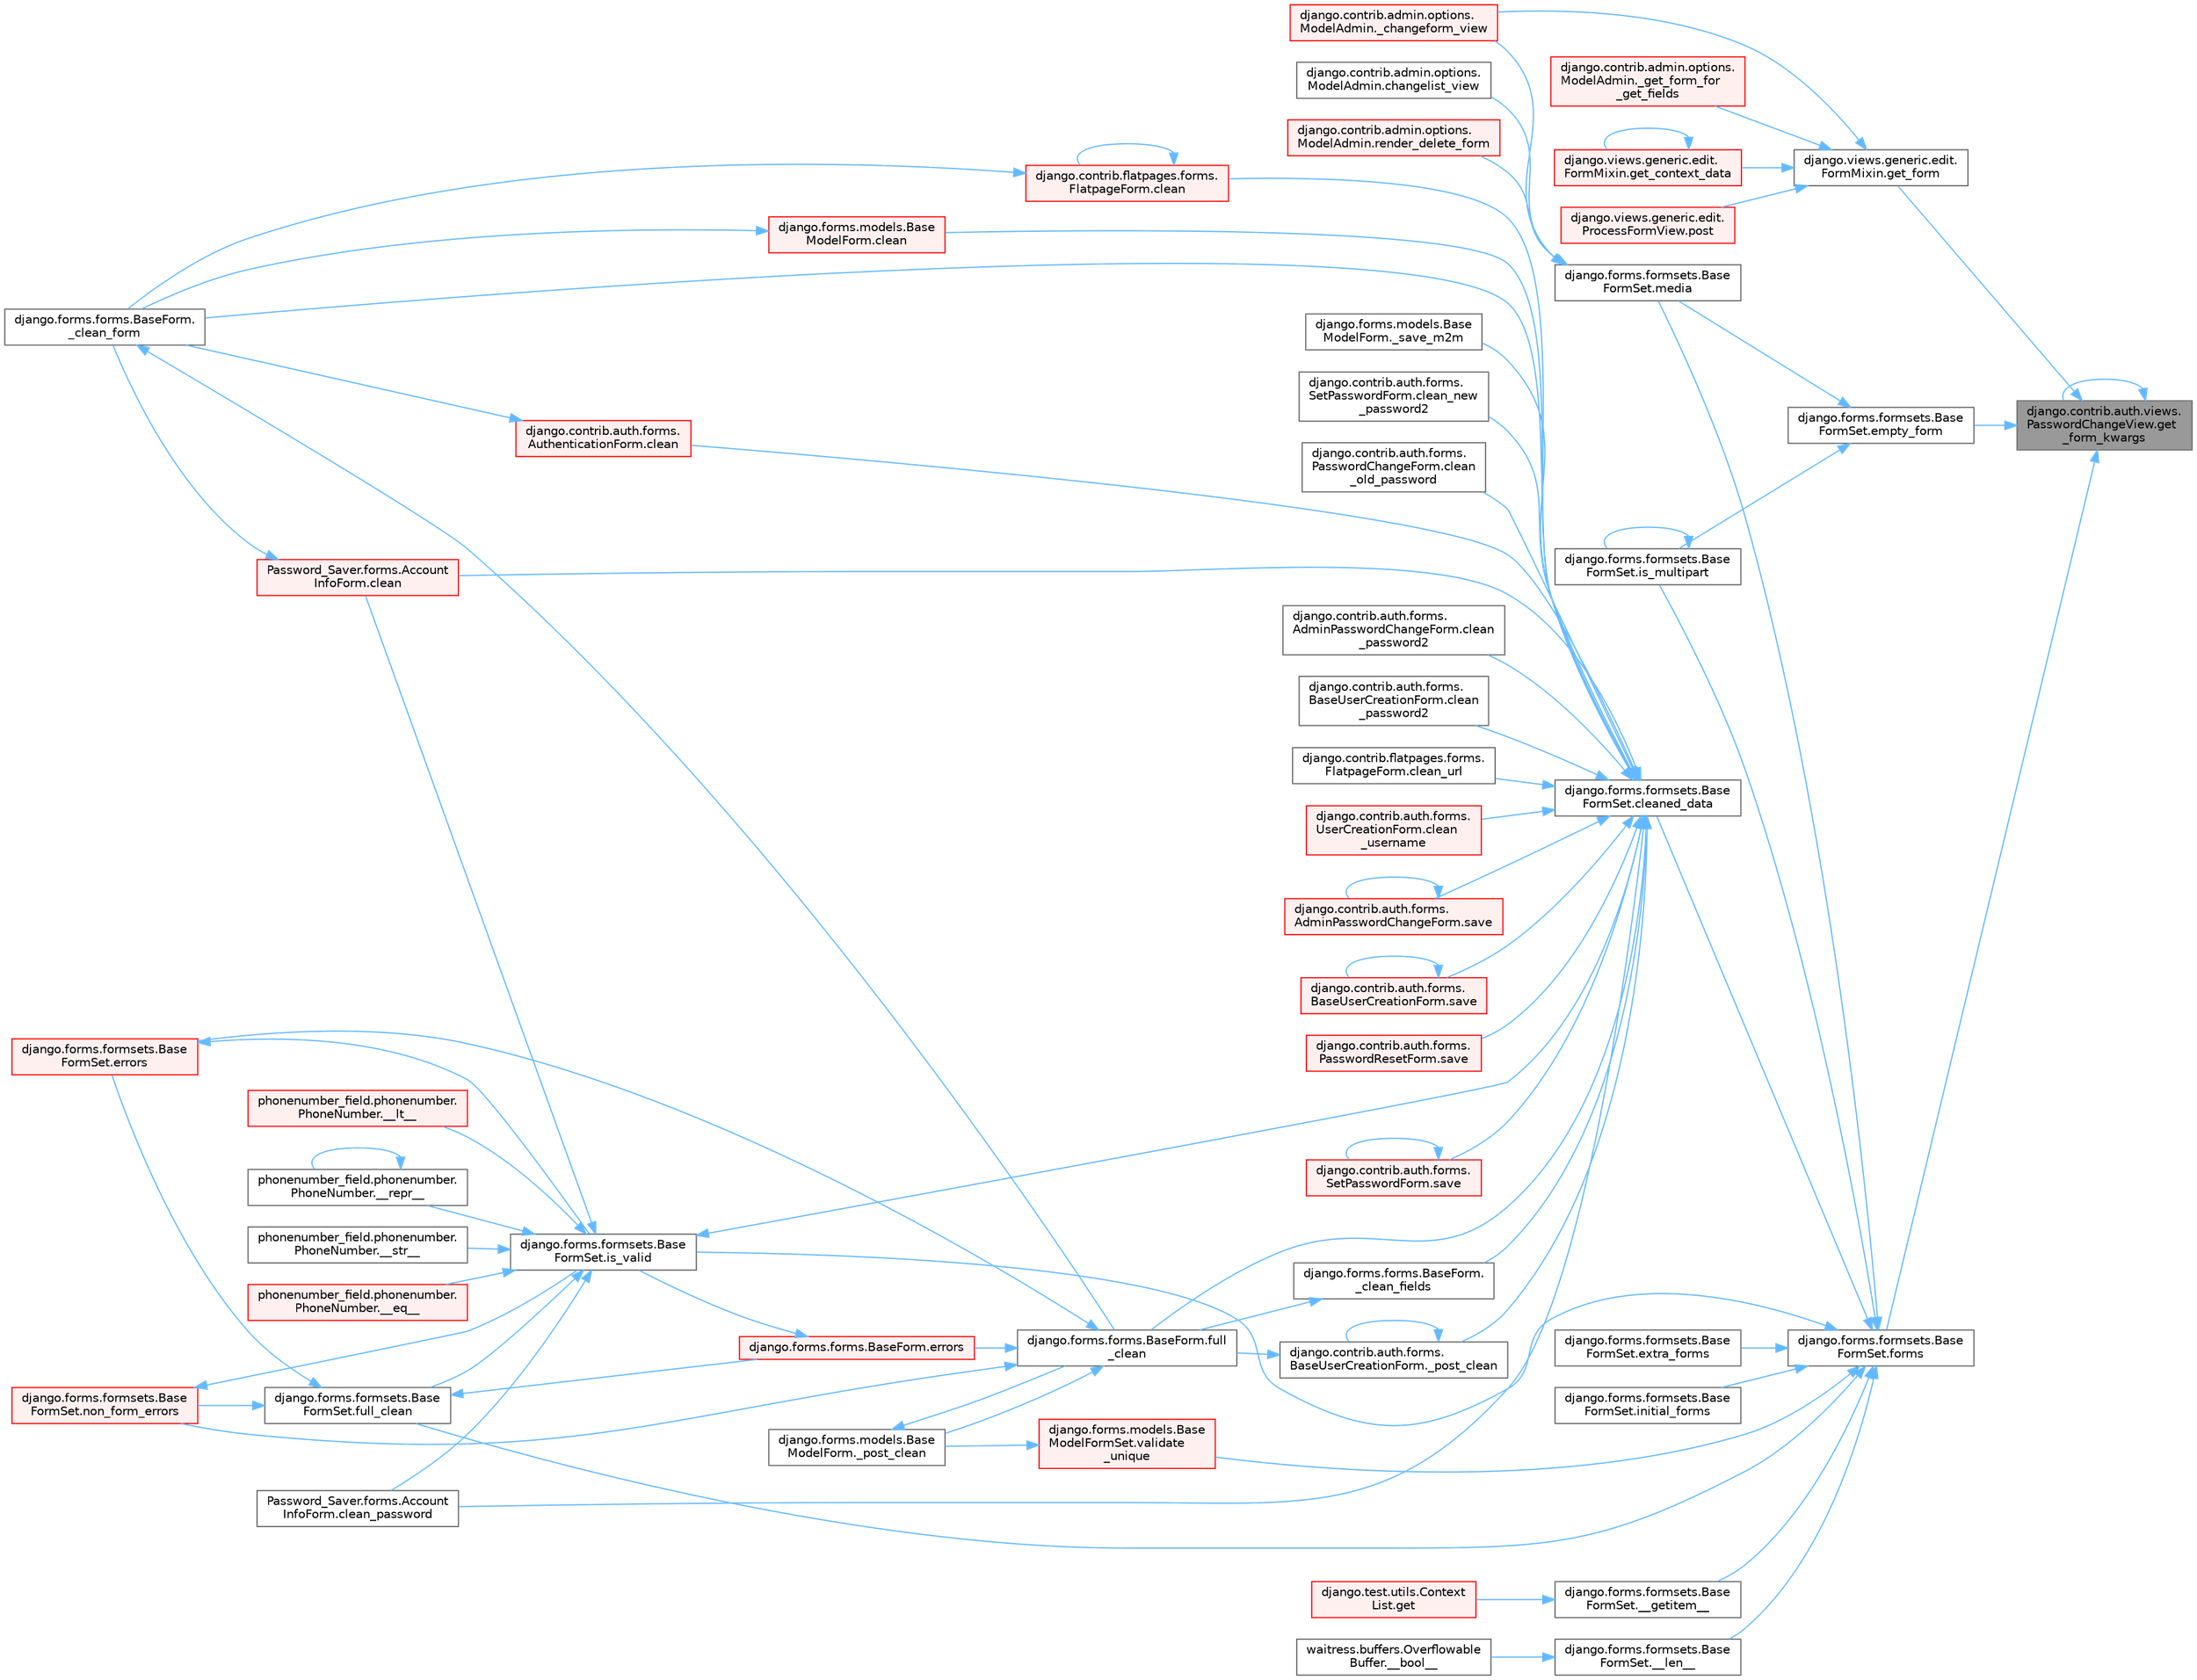 digraph "django.contrib.auth.views.PasswordChangeView.get_form_kwargs"
{
 // LATEX_PDF_SIZE
  bgcolor="transparent";
  edge [fontname=Helvetica,fontsize=10,labelfontname=Helvetica,labelfontsize=10];
  node [fontname=Helvetica,fontsize=10,shape=box,height=0.2,width=0.4];
  rankdir="RL";
  Node1 [id="Node000001",label="django.contrib.auth.views.\lPasswordChangeView.get\l_form_kwargs",height=0.2,width=0.4,color="gray40", fillcolor="grey60", style="filled", fontcolor="black",tooltip=" "];
  Node1 -> Node2 [id="edge1_Node000001_Node000002",dir="back",color="steelblue1",style="solid",tooltip=" "];
  Node2 [id="Node000002",label="django.forms.formsets.Base\lFormSet.empty_form",height=0.2,width=0.4,color="grey40", fillcolor="white", style="filled",URL="$classdjango_1_1forms_1_1formsets_1_1_base_form_set.html#a69a56ef37f740ee182c119cf62cf42a1",tooltip=" "];
  Node2 -> Node3 [id="edge2_Node000002_Node000003",dir="back",color="steelblue1",style="solid",tooltip=" "];
  Node3 [id="Node000003",label="django.forms.formsets.Base\lFormSet.is_multipart",height=0.2,width=0.4,color="grey40", fillcolor="white", style="filled",URL="$classdjango_1_1forms_1_1formsets_1_1_base_form_set.html#a70cb5455998cfb8556810d3215d617c8",tooltip=" "];
  Node3 -> Node3 [id="edge3_Node000003_Node000003",dir="back",color="steelblue1",style="solid",tooltip=" "];
  Node2 -> Node4 [id="edge4_Node000002_Node000004",dir="back",color="steelblue1",style="solid",tooltip=" "];
  Node4 [id="Node000004",label="django.forms.formsets.Base\lFormSet.media",height=0.2,width=0.4,color="grey40", fillcolor="white", style="filled",URL="$classdjango_1_1forms_1_1formsets_1_1_base_form_set.html#a6f8913e4888f6eb8afa928cf91e9c8f9",tooltip=" "];
  Node4 -> Node5 [id="edge5_Node000004_Node000005",dir="back",color="steelblue1",style="solid",tooltip=" "];
  Node5 [id="Node000005",label="django.contrib.admin.options.\lModelAdmin._changeform_view",height=0.2,width=0.4,color="red", fillcolor="#FFF0F0", style="filled",URL="$classdjango_1_1contrib_1_1admin_1_1options_1_1_model_admin.html#a06082f9f8128d66a16cda8098c673dae",tooltip=" "];
  Node4 -> Node9 [id="edge6_Node000004_Node000009",dir="back",color="steelblue1",style="solid",tooltip=" "];
  Node9 [id="Node000009",label="django.contrib.admin.options.\lModelAdmin.changelist_view",height=0.2,width=0.4,color="grey40", fillcolor="white", style="filled",URL="$classdjango_1_1contrib_1_1admin_1_1options_1_1_model_admin.html#af5f3d8010317ded7325e649561a4d909",tooltip=" "];
  Node4 -> Node10 [id="edge7_Node000004_Node000010",dir="back",color="steelblue1",style="solid",tooltip=" "];
  Node10 [id="Node000010",label="django.contrib.admin.options.\lModelAdmin.render_delete_form",height=0.2,width=0.4,color="red", fillcolor="#FFF0F0", style="filled",URL="$classdjango_1_1contrib_1_1admin_1_1options_1_1_model_admin.html#a027ffc94c0e782bdb539dab9e58d293f",tooltip=" "];
  Node1 -> Node13 [id="edge8_Node000001_Node000013",dir="back",color="steelblue1",style="solid",tooltip=" "];
  Node13 [id="Node000013",label="django.forms.formsets.Base\lFormSet.forms",height=0.2,width=0.4,color="grey40", fillcolor="white", style="filled",URL="$classdjango_1_1forms_1_1formsets_1_1_base_form_set.html#a398234150267aa3c6dceaa20a7a507f1",tooltip=" "];
  Node13 -> Node14 [id="edge9_Node000013_Node000014",dir="back",color="steelblue1",style="solid",tooltip=" "];
  Node14 [id="Node000014",label="django.forms.formsets.Base\lFormSet.__getitem__",height=0.2,width=0.4,color="grey40", fillcolor="white", style="filled",URL="$classdjango_1_1forms_1_1formsets_1_1_base_form_set.html#a3ed6460d03a41c30d519e9170d0a17cc",tooltip=" "];
  Node14 -> Node15 [id="edge10_Node000014_Node000015",dir="back",color="steelblue1",style="solid",tooltip=" "];
  Node15 [id="Node000015",label="django.test.utils.Context\lList.get",height=0.2,width=0.4,color="red", fillcolor="#FFF0F0", style="filled",URL="$classdjango_1_1test_1_1utils_1_1_context_list.html#a1797663a8ac92f44dcb9ad281a896842",tooltip=" "];
  Node13 -> Node3175 [id="edge11_Node000013_Node003175",dir="back",color="steelblue1",style="solid",tooltip=" "];
  Node3175 [id="Node003175",label="django.forms.formsets.Base\lFormSet.__len__",height=0.2,width=0.4,color="grey40", fillcolor="white", style="filled",URL="$classdjango_1_1forms_1_1formsets_1_1_base_form_set.html#aa8c1dfbddcb29c04ad7bf814137b3c36",tooltip=" "];
  Node3175 -> Node653 [id="edge12_Node003175_Node000653",dir="back",color="steelblue1",style="solid",tooltip=" "];
  Node653 [id="Node000653",label="waitress.buffers.Overflowable\lBuffer.__bool__",height=0.2,width=0.4,color="grey40", fillcolor="white", style="filled",URL="$classwaitress_1_1buffers_1_1_overflowable_buffer.html#afb6d9eccdeea0e50b91f9281878e017a",tooltip=" "];
  Node13 -> Node1772 [id="edge13_Node000013_Node001772",dir="back",color="steelblue1",style="solid",tooltip=" "];
  Node1772 [id="Node001772",label="django.forms.formsets.Base\lFormSet.cleaned_data",height=0.2,width=0.4,color="grey40", fillcolor="white", style="filled",URL="$classdjango_1_1forms_1_1formsets_1_1_base_form_set.html#ae51d85dd3faa160668adba372c4e87f7",tooltip=" "];
  Node1772 -> Node1773 [id="edge14_Node001772_Node001773",dir="back",color="steelblue1",style="solid",tooltip=" "];
  Node1773 [id="Node001773",label="django.forms.forms.BaseForm.\l_clean_fields",height=0.2,width=0.4,color="grey40", fillcolor="white", style="filled",URL="$classdjango_1_1forms_1_1forms_1_1_base_form.html#a38e014bdeb1b8c2092ec5762f1833d9a",tooltip=" "];
  Node1773 -> Node637 [id="edge15_Node001773_Node000637",dir="back",color="steelblue1",style="solid",tooltip=" "];
  Node637 [id="Node000637",label="django.forms.forms.BaseForm.full\l_clean",height=0.2,width=0.4,color="grey40", fillcolor="white", style="filled",URL="$classdjango_1_1forms_1_1forms_1_1_base_form.html#a396d2448f658dc84a0f0b473ffaae918",tooltip=" "];
  Node637 -> Node638 [id="edge16_Node000637_Node000638",dir="back",color="steelblue1",style="solid",tooltip=" "];
  Node638 [id="Node000638",label="django.forms.models.Base\lModelForm._post_clean",height=0.2,width=0.4,color="grey40", fillcolor="white", style="filled",URL="$classdjango_1_1forms_1_1models_1_1_base_model_form.html#a83e1c0ea3ba97f3a496d07955d1bf124",tooltip=" "];
  Node638 -> Node637 [id="edge17_Node000638_Node000637",dir="back",color="steelblue1",style="solid",tooltip=" "];
  Node637 -> Node639 [id="edge18_Node000637_Node000639",dir="back",color="steelblue1",style="solid",tooltip=" "];
  Node639 [id="Node000639",label="django.forms.forms.BaseForm.errors",height=0.2,width=0.4,color="red", fillcolor="#FFF0F0", style="filled",URL="$classdjango_1_1forms_1_1forms_1_1_base_form.html#aca47cb75eb6c321d1c429b33eca94d49",tooltip=" "];
  Node639 -> Node1791 [id="edge19_Node000639_Node001791",dir="back",color="steelblue1",style="solid",tooltip=" "];
  Node1791 [id="Node001791",label="django.forms.formsets.Base\lFormSet.is_valid",height=0.2,width=0.4,color="grey40", fillcolor="white", style="filled",URL="$classdjango_1_1forms_1_1formsets_1_1_base_form_set.html#a713477cfb7c01e723400df62b49c250c",tooltip=" "];
  Node1791 -> Node1766 [id="edge20_Node001791_Node001766",dir="back",color="steelblue1",style="solid",tooltip=" "];
  Node1766 [id="Node001766",label="phonenumber_field.phonenumber.\lPhoneNumber.__eq__",height=0.2,width=0.4,color="red", fillcolor="#FFF0F0", style="filled",URL="$classphonenumber__field_1_1phonenumber_1_1_phone_number.html#a999c32cd1bfa2dd5c7df70781b09c68b",tooltip=" "];
  Node1791 -> Node1767 [id="edge21_Node001791_Node001767",dir="back",color="steelblue1",style="solid",tooltip=" "];
  Node1767 [id="Node001767",label="phonenumber_field.phonenumber.\lPhoneNumber.__lt__",height=0.2,width=0.4,color="red", fillcolor="#FFF0F0", style="filled",URL="$classphonenumber__field_1_1phonenumber_1_1_phone_number.html#ab94d02fbeda1355644c6c1b3d6f3d9ba",tooltip=" "];
  Node1791 -> Node1768 [id="edge22_Node001791_Node001768",dir="back",color="steelblue1",style="solid",tooltip=" "];
  Node1768 [id="Node001768",label="phonenumber_field.phonenumber.\lPhoneNumber.__repr__",height=0.2,width=0.4,color="grey40", fillcolor="white", style="filled",URL="$classphonenumber__field_1_1phonenumber_1_1_phone_number.html#a5420c965a5ecfad87cb6bce245cd91a5",tooltip=" "];
  Node1768 -> Node1768 [id="edge23_Node001768_Node001768",dir="back",color="steelblue1",style="solid",tooltip=" "];
  Node1791 -> Node1769 [id="edge24_Node001791_Node001769",dir="back",color="steelblue1",style="solid",tooltip=" "];
  Node1769 [id="Node001769",label="phonenumber_field.phonenumber.\lPhoneNumber.__str__",height=0.2,width=0.4,color="grey40", fillcolor="white", style="filled",URL="$classphonenumber__field_1_1phonenumber_1_1_phone_number.html#a773f55fba29310ea2218e4bbca83ba6d",tooltip=" "];
  Node1791 -> Node1770 [id="edge25_Node001791_Node001770",dir="back",color="steelblue1",style="solid",tooltip=" "];
  Node1770 [id="Node001770",label="Password_Saver.forms.Account\lInfoForm.clean",height=0.2,width=0.4,color="red", fillcolor="#FFF0F0", style="filled",URL="$class_password___saver_1_1forms_1_1_account_info_form.html#a89126d6030ebafc64c8aeeb352113c54",tooltip=" "];
  Node1770 -> Node636 [id="edge26_Node001770_Node000636",dir="back",color="steelblue1",style="solid",tooltip=" "];
  Node636 [id="Node000636",label="django.forms.forms.BaseForm.\l_clean_form",height=0.2,width=0.4,color="grey40", fillcolor="white", style="filled",URL="$classdjango_1_1forms_1_1forms_1_1_base_form.html#ae5eed108001c1a75985b75174fe23f1f",tooltip=" "];
  Node636 -> Node637 [id="edge27_Node000636_Node000637",dir="back",color="steelblue1",style="solid",tooltip=" "];
  Node1791 -> Node1771 [id="edge28_Node001791_Node001771",dir="back",color="steelblue1",style="solid",tooltip=" "];
  Node1771 [id="Node001771",label="Password_Saver.forms.Account\lInfoForm.clean_password",height=0.2,width=0.4,color="grey40", fillcolor="white", style="filled",URL="$class_password___saver_1_1forms_1_1_account_info_form.html#a6397d8e90a910bed34ed0ebcf5f74a4e",tooltip=" "];
  Node1791 -> Node1772 [id="edge29_Node001791_Node001772",dir="back",color="steelblue1",style="solid",tooltip=" "];
  Node1791 -> Node1792 [id="edge30_Node001791_Node001792",dir="back",color="steelblue1",style="solid",tooltip=" "];
  Node1792 [id="Node001792",label="django.forms.formsets.Base\lFormSet.full_clean",height=0.2,width=0.4,color="grey40", fillcolor="white", style="filled",URL="$classdjango_1_1forms_1_1formsets_1_1_base_form_set.html#aa475bdb58853c14bfcd93bd7b494e3b1",tooltip=" "];
  Node1792 -> Node639 [id="edge31_Node001792_Node000639",dir="back",color="steelblue1",style="solid",tooltip=" "];
  Node1792 -> Node679 [id="edge32_Node001792_Node000679",dir="back",color="steelblue1",style="solid",tooltip=" "];
  Node679 [id="Node000679",label="django.forms.formsets.Base\lFormSet.errors",height=0.2,width=0.4,color="red", fillcolor="#FFF0F0", style="filled",URL="$classdjango_1_1forms_1_1formsets_1_1_base_form_set.html#a9e249e2240c3ae2775249e3d3da42020",tooltip=" "];
  Node679 -> Node1791 [id="edge33_Node000679_Node001791",dir="back",color="steelblue1",style="solid",tooltip=" "];
  Node1792 -> Node1793 [id="edge34_Node001792_Node001793",dir="back",color="steelblue1",style="solid",tooltip=" "];
  Node1793 [id="Node001793",label="django.forms.formsets.Base\lFormSet.non_form_errors",height=0.2,width=0.4,color="red", fillcolor="#FFF0F0", style="filled",URL="$classdjango_1_1forms_1_1formsets_1_1_base_form_set.html#a8b499fb5fdd72c59134bf40aeac2de3c",tooltip=" "];
  Node1793 -> Node1791 [id="edge35_Node001793_Node001791",dir="back",color="steelblue1",style="solid",tooltip=" "];
  Node637 -> Node679 [id="edge36_Node000637_Node000679",dir="back",color="steelblue1",style="solid",tooltip=" "];
  Node637 -> Node1793 [id="edge37_Node000637_Node001793",dir="back",color="steelblue1",style="solid",tooltip=" "];
  Node1772 -> Node636 [id="edge38_Node001772_Node000636",dir="back",color="steelblue1",style="solid",tooltip=" "];
  Node1772 -> Node1774 [id="edge39_Node001772_Node001774",dir="back",color="steelblue1",style="solid",tooltip=" "];
  Node1774 [id="Node001774",label="django.contrib.auth.forms.\lBaseUserCreationForm._post_clean",height=0.2,width=0.4,color="grey40", fillcolor="white", style="filled",URL="$classdjango_1_1contrib_1_1auth_1_1forms_1_1_base_user_creation_form.html#aa7775ca44825f4bfa9262b10a9c0281c",tooltip=" "];
  Node1774 -> Node1774 [id="edge40_Node001774_Node001774",dir="back",color="steelblue1",style="solid",tooltip=" "];
  Node1774 -> Node637 [id="edge41_Node001774_Node000637",dir="back",color="steelblue1",style="solid",tooltip=" "];
  Node1772 -> Node1775 [id="edge42_Node001772_Node001775",dir="back",color="steelblue1",style="solid",tooltip=" "];
  Node1775 [id="Node001775",label="django.forms.models.Base\lModelForm._save_m2m",height=0.2,width=0.4,color="grey40", fillcolor="white", style="filled",URL="$classdjango_1_1forms_1_1models_1_1_base_model_form.html#a8e143465fa5977b65ce53f521fa65067",tooltip=" "];
  Node1772 -> Node677 [id="edge43_Node001772_Node000677",dir="back",color="steelblue1",style="solid",tooltip=" "];
  Node677 [id="Node000677",label="django.contrib.auth.forms.\lAuthenticationForm.clean",height=0.2,width=0.4,color="red", fillcolor="#FFF0F0", style="filled",URL="$classdjango_1_1contrib_1_1auth_1_1forms_1_1_authentication_form.html#a92d28be6696caa8d1b7068eefe81793a",tooltip=" "];
  Node677 -> Node636 [id="edge44_Node000677_Node000636",dir="back",color="steelblue1",style="solid",tooltip=" "];
  Node1772 -> Node1776 [id="edge45_Node001772_Node001776",dir="back",color="steelblue1",style="solid",tooltip=" "];
  Node1776 [id="Node001776",label="django.contrib.flatpages.forms.\lFlatpageForm.clean",height=0.2,width=0.4,color="red", fillcolor="#FFF0F0", style="filled",URL="$classdjango_1_1contrib_1_1flatpages_1_1forms_1_1_flatpage_form.html#a0deb29d4415dbd84c765b5972de07e52",tooltip=" "];
  Node1776 -> Node636 [id="edge46_Node001776_Node000636",dir="back",color="steelblue1",style="solid",tooltip=" "];
  Node1776 -> Node1776 [id="edge47_Node001776_Node001776",dir="back",color="steelblue1",style="solid",tooltip=" "];
  Node1772 -> Node1777 [id="edge48_Node001772_Node001777",dir="back",color="steelblue1",style="solid",tooltip=" "];
  Node1777 [id="Node001777",label="django.forms.models.Base\lModelForm.clean",height=0.2,width=0.4,color="red", fillcolor="#FFF0F0", style="filled",URL="$classdjango_1_1forms_1_1models_1_1_base_model_form.html#a6a374c3b609f402d6566b2ee3ff98672",tooltip=" "];
  Node1777 -> Node636 [id="edge49_Node001777_Node000636",dir="back",color="steelblue1",style="solid",tooltip=" "];
  Node1772 -> Node1770 [id="edge50_Node001772_Node001770",dir="back",color="steelblue1",style="solid",tooltip=" "];
  Node1772 -> Node1778 [id="edge51_Node001772_Node001778",dir="back",color="steelblue1",style="solid",tooltip=" "];
  Node1778 [id="Node001778",label="django.contrib.auth.forms.\lSetPasswordForm.clean_new\l_password2",height=0.2,width=0.4,color="grey40", fillcolor="white", style="filled",URL="$classdjango_1_1contrib_1_1auth_1_1forms_1_1_set_password_form.html#aefb49bddbbf63909718ecac6718b609d",tooltip=" "];
  Node1772 -> Node1779 [id="edge52_Node001772_Node001779",dir="back",color="steelblue1",style="solid",tooltip=" "];
  Node1779 [id="Node001779",label="django.contrib.auth.forms.\lPasswordChangeForm.clean\l_old_password",height=0.2,width=0.4,color="grey40", fillcolor="white", style="filled",URL="$classdjango_1_1contrib_1_1auth_1_1forms_1_1_password_change_form.html#a4d339cd14a321ba76cb6caf226c56d8d",tooltip=" "];
  Node1772 -> Node1771 [id="edge53_Node001772_Node001771",dir="back",color="steelblue1",style="solid",tooltip=" "];
  Node1772 -> Node1780 [id="edge54_Node001772_Node001780",dir="back",color="steelblue1",style="solid",tooltip=" "];
  Node1780 [id="Node001780",label="django.contrib.auth.forms.\lAdminPasswordChangeForm.clean\l_password2",height=0.2,width=0.4,color="grey40", fillcolor="white", style="filled",URL="$classdjango_1_1contrib_1_1auth_1_1forms_1_1_admin_password_change_form.html#a7e2cc7b4982538a54fc20fb155285496",tooltip=" "];
  Node1772 -> Node1781 [id="edge55_Node001772_Node001781",dir="back",color="steelblue1",style="solid",tooltip=" "];
  Node1781 [id="Node001781",label="django.contrib.auth.forms.\lBaseUserCreationForm.clean\l_password2",height=0.2,width=0.4,color="grey40", fillcolor="white", style="filled",URL="$classdjango_1_1contrib_1_1auth_1_1forms_1_1_base_user_creation_form.html#afe0d67cb9bbafa947e8c7ba75e6b8dd2",tooltip=" "];
  Node1772 -> Node1782 [id="edge56_Node001772_Node001782",dir="back",color="steelblue1",style="solid",tooltip=" "];
  Node1782 [id="Node001782",label="django.contrib.flatpages.forms.\lFlatpageForm.clean_url",height=0.2,width=0.4,color="grey40", fillcolor="white", style="filled",URL="$classdjango_1_1contrib_1_1flatpages_1_1forms_1_1_flatpage_form.html#a754fc61d64c13e49b6efd2b81954180c",tooltip=" "];
  Node1772 -> Node1783 [id="edge57_Node001772_Node001783",dir="back",color="steelblue1",style="solid",tooltip=" "];
  Node1783 [id="Node001783",label="django.contrib.auth.forms.\lUserCreationForm.clean\l_username",height=0.2,width=0.4,color="red", fillcolor="#FFF0F0", style="filled",URL="$classdjango_1_1contrib_1_1auth_1_1forms_1_1_user_creation_form.html#ab825a1782c52e0106904118ba584f68d",tooltip=" "];
  Node1772 -> Node637 [id="edge58_Node001772_Node000637",dir="back",color="steelblue1",style="solid",tooltip=" "];
  Node1772 -> Node1787 [id="edge59_Node001772_Node001787",dir="back",color="steelblue1",style="solid",tooltip=" "];
  Node1787 [id="Node001787",label="django.contrib.auth.forms.\lAdminPasswordChangeForm.save",height=0.2,width=0.4,color="red", fillcolor="#FFF0F0", style="filled",URL="$classdjango_1_1contrib_1_1auth_1_1forms_1_1_admin_password_change_form.html#ae15e853bc0c64b8b061876b4987d63fc",tooltip=" "];
  Node1787 -> Node1787 [id="edge60_Node001787_Node001787",dir="back",color="steelblue1",style="solid",tooltip=" "];
  Node1772 -> Node1788 [id="edge61_Node001772_Node001788",dir="back",color="steelblue1",style="solid",tooltip=" "];
  Node1788 [id="Node001788",label="django.contrib.auth.forms.\lBaseUserCreationForm.save",height=0.2,width=0.4,color="red", fillcolor="#FFF0F0", style="filled",URL="$classdjango_1_1contrib_1_1auth_1_1forms_1_1_base_user_creation_form.html#a5375478a3c6ff7c9d6983081bb2e46c0",tooltip=" "];
  Node1788 -> Node1788 [id="edge62_Node001788_Node001788",dir="back",color="steelblue1",style="solid",tooltip=" "];
  Node1772 -> Node1789 [id="edge63_Node001772_Node001789",dir="back",color="steelblue1",style="solid",tooltip=" "];
  Node1789 [id="Node001789",label="django.contrib.auth.forms.\lPasswordResetForm.save",height=0.2,width=0.4,color="red", fillcolor="#FFF0F0", style="filled",URL="$classdjango_1_1contrib_1_1auth_1_1forms_1_1_password_reset_form.html#a08fea86409996b9e4ceb5515c94c15be",tooltip=" "];
  Node1772 -> Node1790 [id="edge64_Node001772_Node001790",dir="back",color="steelblue1",style="solid",tooltip=" "];
  Node1790 [id="Node001790",label="django.contrib.auth.forms.\lSetPasswordForm.save",height=0.2,width=0.4,color="red", fillcolor="#FFF0F0", style="filled",URL="$classdjango_1_1contrib_1_1auth_1_1forms_1_1_set_password_form.html#ac95fe41703972b1012ff86602e2d4896",tooltip=" "];
  Node1790 -> Node1790 [id="edge65_Node001790_Node001790",dir="back",color="steelblue1",style="solid",tooltip=" "];
  Node13 -> Node1916 [id="edge66_Node000013_Node001916",dir="back",color="steelblue1",style="solid",tooltip=" "];
  Node1916 [id="Node001916",label="django.forms.formsets.Base\lFormSet.extra_forms",height=0.2,width=0.4,color="grey40", fillcolor="white", style="filled",URL="$classdjango_1_1forms_1_1formsets_1_1_base_form_set.html#a80e8dd7968259b3ccdfd86ac190c342a",tooltip=" "];
  Node13 -> Node1792 [id="edge67_Node000013_Node001792",dir="back",color="steelblue1",style="solid",tooltip=" "];
  Node13 -> Node1917 [id="edge68_Node000013_Node001917",dir="back",color="steelblue1",style="solid",tooltip=" "];
  Node1917 [id="Node001917",label="django.forms.formsets.Base\lFormSet.initial_forms",height=0.2,width=0.4,color="grey40", fillcolor="white", style="filled",URL="$classdjango_1_1forms_1_1formsets_1_1_base_form_set.html#a36a0e4b12f42f368c74d3a704cc58d03",tooltip=" "];
  Node13 -> Node3 [id="edge69_Node000013_Node000003",dir="back",color="steelblue1",style="solid",tooltip=" "];
  Node13 -> Node1791 [id="edge70_Node000013_Node001791",dir="back",color="steelblue1",style="solid",tooltip=" "];
  Node13 -> Node4 [id="edge71_Node000013_Node000004",dir="back",color="steelblue1",style="solid",tooltip=" "];
  Node13 -> Node3176 [id="edge72_Node000013_Node003176",dir="back",color="steelblue1",style="solid",tooltip=" "];
  Node3176 [id="Node003176",label="django.forms.models.Base\lModelFormSet.validate\l_unique",height=0.2,width=0.4,color="red", fillcolor="#FFF0F0", style="filled",URL="$classdjango_1_1forms_1_1models_1_1_base_model_form_set.html#a0d01f97a86fd02a126b2fd51d02fd07d",tooltip=" "];
  Node3176 -> Node638 [id="edge73_Node003176_Node000638",dir="back",color="steelblue1",style="solid",tooltip=" "];
  Node1 -> Node1897 [id="edge74_Node000001_Node001897",dir="back",color="steelblue1",style="solid",tooltip=" "];
  Node1897 [id="Node001897",label="django.views.generic.edit.\lFormMixin.get_form",height=0.2,width=0.4,color="grey40", fillcolor="white", style="filled",URL="$classdjango_1_1views_1_1generic_1_1edit_1_1_form_mixin.html#af3ab4348d2bf2a9b5ceb04c079a20ea5",tooltip=" "];
  Node1897 -> Node5 [id="edge75_Node001897_Node000005",dir="back",color="steelblue1",style="solid",tooltip=" "];
  Node1897 -> Node1898 [id="edge76_Node001897_Node001898",dir="back",color="steelblue1",style="solid",tooltip=" "];
  Node1898 [id="Node001898",label="django.contrib.admin.options.\lModelAdmin._get_form_for\l_get_fields",height=0.2,width=0.4,color="red", fillcolor="#FFF0F0", style="filled",URL="$classdjango_1_1contrib_1_1admin_1_1options_1_1_model_admin.html#a933e77f90faca22f9caf6b89abb99d94",tooltip=" "];
  Node1897 -> Node1902 [id="edge77_Node001897_Node001902",dir="back",color="steelblue1",style="solid",tooltip=" "];
  Node1902 [id="Node001902",label="django.views.generic.edit.\lFormMixin.get_context_data",height=0.2,width=0.4,color="red", fillcolor="#FFF0F0", style="filled",URL="$classdjango_1_1views_1_1generic_1_1edit_1_1_form_mixin.html#acde4b1eaeec02ebbce51ac4355653d5b",tooltip=" "];
  Node1902 -> Node1902 [id="edge78_Node001902_Node001902",dir="back",color="steelblue1",style="solid",tooltip=" "];
  Node1897 -> Node1904 [id="edge79_Node001897_Node001904",dir="back",color="steelblue1",style="solid",tooltip=" "];
  Node1904 [id="Node001904",label="django.views.generic.edit.\lProcessFormView.post",height=0.2,width=0.4,color="red", fillcolor="#FFF0F0", style="filled",URL="$classdjango_1_1views_1_1generic_1_1edit_1_1_process_form_view.html#a6cf9ff8c9dd22e940a921672ddd1fa0e",tooltip=" "];
  Node1 -> Node1 [id="edge80_Node000001_Node000001",dir="back",color="steelblue1",style="solid",tooltip=" "];
}
